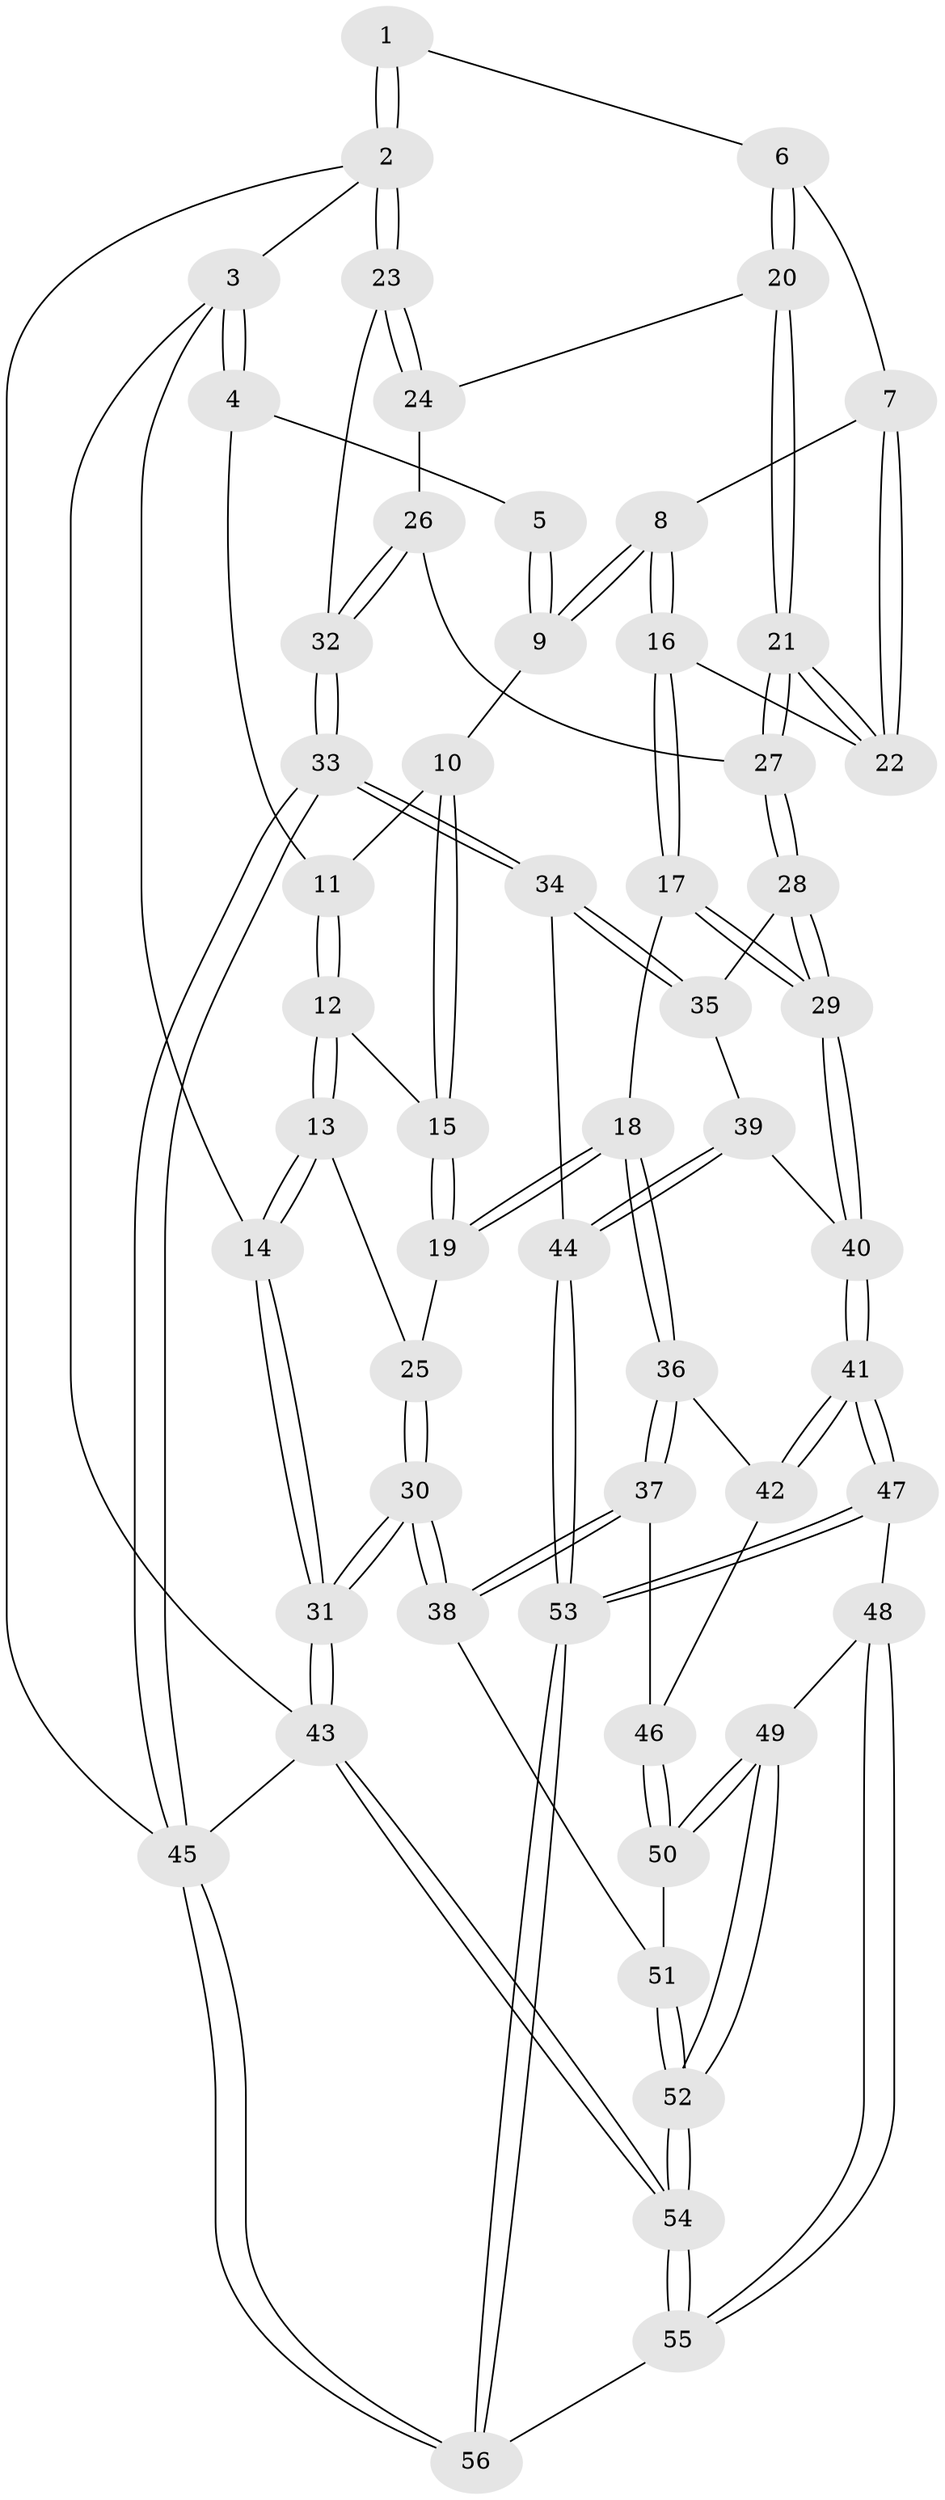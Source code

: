 // Generated by graph-tools (version 1.1) at 2025/27/03/09/25 03:27:09]
// undirected, 56 vertices, 137 edges
graph export_dot {
graph [start="1"]
  node [color=gray90,style=filled];
  1 [pos="+0.9191700412777156+0"];
  2 [pos="+1+0"];
  3 [pos="+0+0"];
  4 [pos="+0+0"];
  5 [pos="+0.5016515681903275+0"];
  6 [pos="+0.8285760054268287+0.15890817518625555"];
  7 [pos="+0.7384237844966492+0.16914524916126392"];
  8 [pos="+0.5472599527609128+0.17438670244996318"];
  9 [pos="+0.48611765895511266+0.08601620207001341"];
  10 [pos="+0.3539650991670153+0.18373783204991442"];
  11 [pos="+0.1286160222029904+0.035829656018519666"];
  12 [pos="+0.17352596266508397+0.2642923280048011"];
  13 [pos="+0.16807223514112787+0.2727202366227294"];
  14 [pos="+0+0.30991755640766505"];
  15 [pos="+0.33849298385475446+0.21326057265903317"];
  16 [pos="+0.5672134044372477+0.2760698222750067"];
  17 [pos="+0.45691070142760987+0.4658129158343429"];
  18 [pos="+0.42047270787807456+0.4668510053949821"];
  19 [pos="+0.3834194131517583+0.425368237454425"];
  20 [pos="+0.8436546561402546+0.22938905204479998"];
  21 [pos="+0.7499347167608439+0.35392106954874725"];
  22 [pos="+0.6422494859457275+0.30384278071260007"];
  23 [pos="+1+0.36761528210241307"];
  24 [pos="+0.8578217083913912+0.23706932539345368"];
  25 [pos="+0.20019347330297982+0.37561476606743577"];
  26 [pos="+0.905101380900018+0.4404571509775438"];
  27 [pos="+0.7543631017113991+0.4243003436895663"];
  28 [pos="+0.7184041734469107+0.4990404280688926"];
  29 [pos="+0.5022457047224177+0.4960910981615581"];
  30 [pos="+0+0.635297608944176"];
  31 [pos="+0+0.6452805774144367"];
  32 [pos="+1+0.5077918217052507"];
  33 [pos="+1+0.6866808546232636"];
  34 [pos="+1+0.6987048815154537"];
  35 [pos="+0.7231313760765351+0.509510882594626"];
  36 [pos="+0.33025711092796384+0.5717431705654251"];
  37 [pos="+0.08813376335598612+0.6386269772201175"];
  38 [pos="+0.05328023225948337+0.6440740364764767"];
  39 [pos="+0.684412519711042+0.6715884862046361"];
  40 [pos="+0.5681496207878222+0.7459291943634674"];
  41 [pos="+0.5564917400343214+0.7773361354211968"];
  42 [pos="+0.39577013317550547+0.7342549718540885"];
  43 [pos="+0+1"];
  44 [pos="+0.8808494174597515+0.7580448680248532"];
  45 [pos="+1+1"];
  46 [pos="+0.3551882137883377+0.7696535980247932"];
  47 [pos="+0.56786374375148+0.8226177607322005"];
  48 [pos="+0.40093798657244284+0.8714564177030413"];
  49 [pos="+0.3300194804976123+0.8427656655921554"];
  50 [pos="+0.33667003171379983+0.8021316379621837"];
  51 [pos="+0.1659135841412808+0.7565298088796659"];
  52 [pos="+0.2668068580581052+0.9180412922125355"];
  53 [pos="+0.659868340729085+1"];
  54 [pos="+0.22291326626050229+1"];
  55 [pos="+0.3866781639340746+1"];
  56 [pos="+0.6568024127106428+1"];
  1 -- 2;
  1 -- 2;
  1 -- 6;
  2 -- 3;
  2 -- 23;
  2 -- 23;
  2 -- 45;
  3 -- 4;
  3 -- 4;
  3 -- 14;
  3 -- 43;
  4 -- 5;
  4 -- 11;
  5 -- 9;
  5 -- 9;
  6 -- 7;
  6 -- 20;
  6 -- 20;
  7 -- 8;
  7 -- 22;
  7 -- 22;
  8 -- 9;
  8 -- 9;
  8 -- 16;
  8 -- 16;
  9 -- 10;
  10 -- 11;
  10 -- 15;
  10 -- 15;
  11 -- 12;
  11 -- 12;
  12 -- 13;
  12 -- 13;
  12 -- 15;
  13 -- 14;
  13 -- 14;
  13 -- 25;
  14 -- 31;
  14 -- 31;
  15 -- 19;
  15 -- 19;
  16 -- 17;
  16 -- 17;
  16 -- 22;
  17 -- 18;
  17 -- 29;
  17 -- 29;
  18 -- 19;
  18 -- 19;
  18 -- 36;
  18 -- 36;
  19 -- 25;
  20 -- 21;
  20 -- 21;
  20 -- 24;
  21 -- 22;
  21 -- 22;
  21 -- 27;
  21 -- 27;
  23 -- 24;
  23 -- 24;
  23 -- 32;
  24 -- 26;
  25 -- 30;
  25 -- 30;
  26 -- 27;
  26 -- 32;
  26 -- 32;
  27 -- 28;
  27 -- 28;
  28 -- 29;
  28 -- 29;
  28 -- 35;
  29 -- 40;
  29 -- 40;
  30 -- 31;
  30 -- 31;
  30 -- 38;
  30 -- 38;
  31 -- 43;
  31 -- 43;
  32 -- 33;
  32 -- 33;
  33 -- 34;
  33 -- 34;
  33 -- 45;
  33 -- 45;
  34 -- 35;
  34 -- 35;
  34 -- 44;
  35 -- 39;
  36 -- 37;
  36 -- 37;
  36 -- 42;
  37 -- 38;
  37 -- 38;
  37 -- 46;
  38 -- 51;
  39 -- 40;
  39 -- 44;
  39 -- 44;
  40 -- 41;
  40 -- 41;
  41 -- 42;
  41 -- 42;
  41 -- 47;
  41 -- 47;
  42 -- 46;
  43 -- 54;
  43 -- 54;
  43 -- 45;
  44 -- 53;
  44 -- 53;
  45 -- 56;
  45 -- 56;
  46 -- 50;
  46 -- 50;
  47 -- 48;
  47 -- 53;
  47 -- 53;
  48 -- 49;
  48 -- 55;
  48 -- 55;
  49 -- 50;
  49 -- 50;
  49 -- 52;
  49 -- 52;
  50 -- 51;
  51 -- 52;
  51 -- 52;
  52 -- 54;
  52 -- 54;
  53 -- 56;
  53 -- 56;
  54 -- 55;
  54 -- 55;
  55 -- 56;
}
